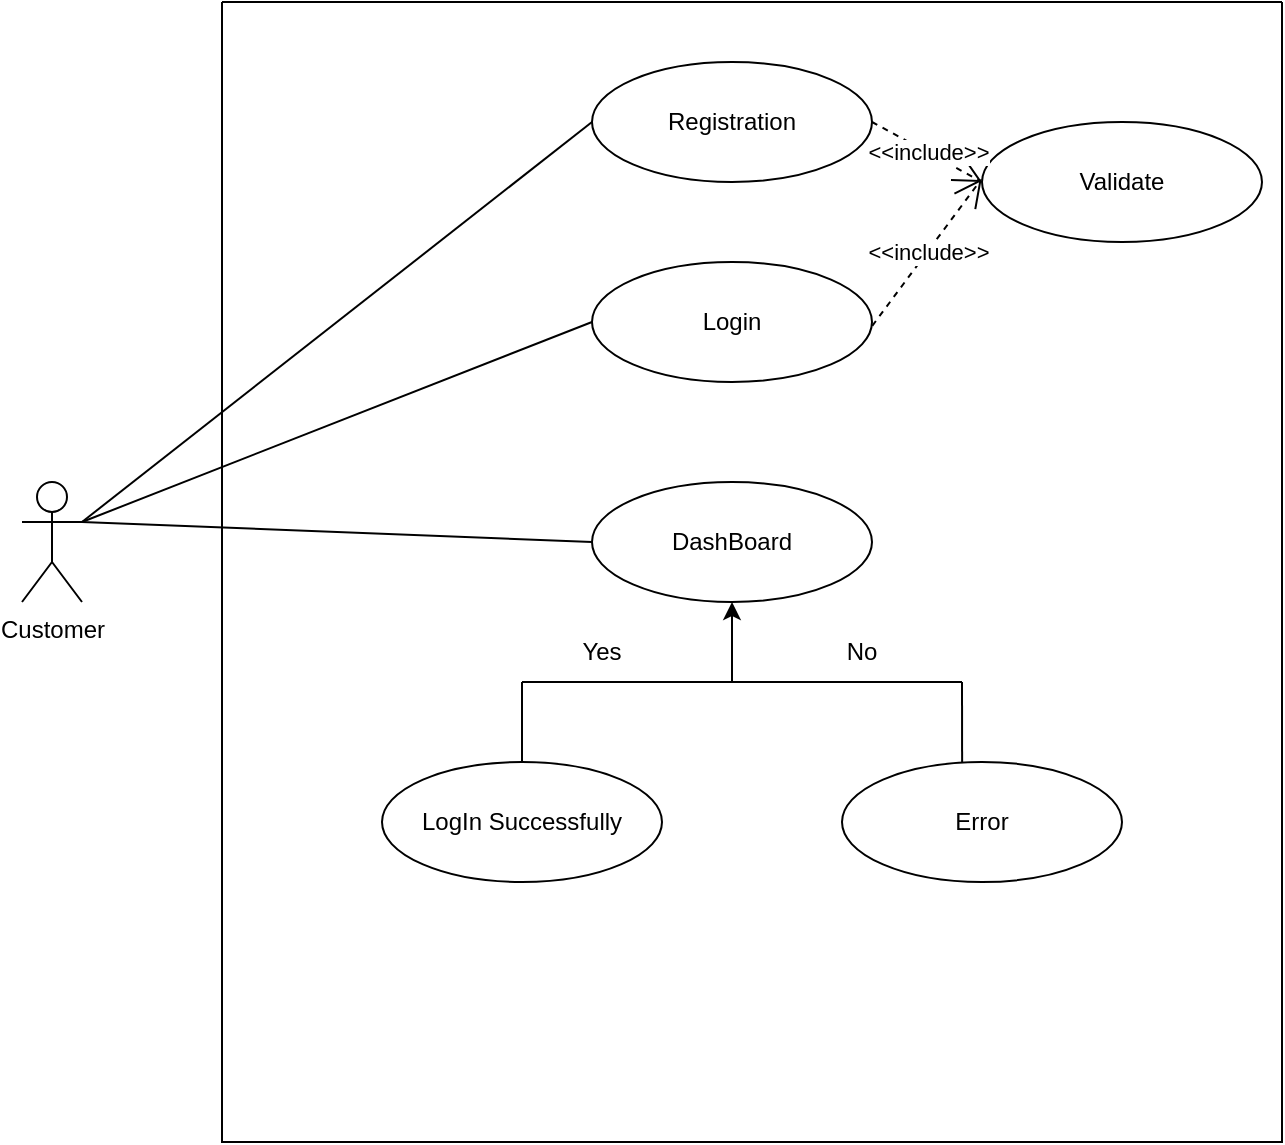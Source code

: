 <mxfile version="24.7.8">
  <diagram name="Page-1" id="BzFaBZ48Q60J35nGKCap">
    <mxGraphModel dx="1594" dy="2032" grid="1" gridSize="10" guides="1" tooltips="1" connect="1" arrows="1" fold="1" page="1" pageScale="1" pageWidth="850" pageHeight="1100" math="0" shadow="0">
      <root>
        <mxCell id="0" />
        <mxCell id="1" parent="0" />
        <mxCell id="d1d7cLSGbMRrJKeK6gm--1" value="" style="swimlane;startSize=0;" vertex="1" parent="1">
          <mxGeometry x="170" y="-30" width="530" height="570" as="geometry" />
        </mxCell>
        <mxCell id="d1d7cLSGbMRrJKeK6gm--2" value="Login" style="ellipse;whiteSpace=wrap;html=1;" vertex="1" parent="d1d7cLSGbMRrJKeK6gm--1">
          <mxGeometry x="185" y="130" width="140" height="60" as="geometry" />
        </mxCell>
        <mxCell id="d1d7cLSGbMRrJKeK6gm--3" style="edgeStyle=orthogonalEdgeStyle;rounded=0;orthogonalLoop=1;jettySize=auto;html=1;exitX=0.5;exitY=1;exitDx=0;exitDy=0;" edge="1" parent="d1d7cLSGbMRrJKeK6gm--1" source="d1d7cLSGbMRrJKeK6gm--2" target="d1d7cLSGbMRrJKeK6gm--2">
          <mxGeometry relative="1" as="geometry" />
        </mxCell>
        <mxCell id="d1d7cLSGbMRrJKeK6gm--5" value="Validate" style="ellipse;whiteSpace=wrap;html=1;" vertex="1" parent="d1d7cLSGbMRrJKeK6gm--1">
          <mxGeometry x="380" y="60" width="140" height="60" as="geometry" />
        </mxCell>
        <mxCell id="d1d7cLSGbMRrJKeK6gm--6" value="LogIn Successfully" style="ellipse;whiteSpace=wrap;html=1;" vertex="1" parent="d1d7cLSGbMRrJKeK6gm--1">
          <mxGeometry x="80" y="380" width="140" height="60" as="geometry" />
        </mxCell>
        <mxCell id="d1d7cLSGbMRrJKeK6gm--7" value="DashBoard" style="ellipse;whiteSpace=wrap;html=1;" vertex="1" parent="d1d7cLSGbMRrJKeK6gm--1">
          <mxGeometry x="185" y="240" width="140" height="60" as="geometry" />
        </mxCell>
        <mxCell id="d1d7cLSGbMRrJKeK6gm--19" value="Error" style="ellipse;whiteSpace=wrap;html=1;" vertex="1" parent="d1d7cLSGbMRrJKeK6gm--1">
          <mxGeometry x="310" y="380" width="140" height="60" as="geometry" />
        </mxCell>
        <mxCell id="d1d7cLSGbMRrJKeK6gm--21" value="" style="endArrow=none;html=1;rounded=0;" edge="1" parent="d1d7cLSGbMRrJKeK6gm--1">
          <mxGeometry width="50" height="50" relative="1" as="geometry">
            <mxPoint x="150" y="340" as="sourcePoint" />
            <mxPoint x="370" y="340" as="targetPoint" />
          </mxGeometry>
        </mxCell>
        <mxCell id="d1d7cLSGbMRrJKeK6gm--20" value="" style="endArrow=classic;html=1;rounded=0;" edge="1" parent="d1d7cLSGbMRrJKeK6gm--1">
          <mxGeometry width="50" height="50" relative="1" as="geometry">
            <mxPoint x="255" y="340" as="sourcePoint" />
            <mxPoint x="255" y="300" as="targetPoint" />
          </mxGeometry>
        </mxCell>
        <mxCell id="d1d7cLSGbMRrJKeK6gm--23" value="" style="endArrow=none;html=1;rounded=0;exitX=0.429;exitY=0;exitDx=0;exitDy=0;exitPerimeter=0;" edge="1" parent="d1d7cLSGbMRrJKeK6gm--1" source="d1d7cLSGbMRrJKeK6gm--19">
          <mxGeometry width="50" height="50" relative="1" as="geometry">
            <mxPoint x="320" y="330" as="sourcePoint" />
            <mxPoint x="370" y="340" as="targetPoint" />
          </mxGeometry>
        </mxCell>
        <mxCell id="d1d7cLSGbMRrJKeK6gm--25" value="Yes" style="text;html=1;align=center;verticalAlign=middle;whiteSpace=wrap;rounded=0;" vertex="1" parent="d1d7cLSGbMRrJKeK6gm--1">
          <mxGeometry x="160" y="310" width="60" height="30" as="geometry" />
        </mxCell>
        <mxCell id="d1d7cLSGbMRrJKeK6gm--26" value="No" style="text;html=1;align=center;verticalAlign=middle;whiteSpace=wrap;rounded=0;" vertex="1" parent="d1d7cLSGbMRrJKeK6gm--1">
          <mxGeometry x="290" y="310" width="60" height="30" as="geometry" />
        </mxCell>
        <mxCell id="d1d7cLSGbMRrJKeK6gm--32" value="&amp;lt;&amp;lt;include&amp;gt;&amp;gt;" style="endArrow=open;endSize=12;dashed=1;html=1;rounded=0;exitX=1.001;exitY=0.532;exitDx=0;exitDy=0;exitPerimeter=0;entryX=-0.001;entryY=0.473;entryDx=0;entryDy=0;entryPerimeter=0;" edge="1" parent="d1d7cLSGbMRrJKeK6gm--1" source="d1d7cLSGbMRrJKeK6gm--2" target="d1d7cLSGbMRrJKeK6gm--5">
          <mxGeometry width="160" relative="1" as="geometry">
            <mxPoint x="360" y="100" as="sourcePoint" />
            <mxPoint x="520" y="100" as="targetPoint" />
          </mxGeometry>
        </mxCell>
        <mxCell id="d1d7cLSGbMRrJKeK6gm--33" value="&amp;lt;&amp;lt;include&amp;gt;&amp;gt;" style="endArrow=open;endSize=12;dashed=1;html=1;rounded=0;exitX=1;exitY=0.5;exitDx=0;exitDy=0;entryX=0;entryY=0.5;entryDx=0;entryDy=0;" edge="1" parent="d1d7cLSGbMRrJKeK6gm--1" source="d1d7cLSGbMRrJKeK6gm--38" target="d1d7cLSGbMRrJKeK6gm--5">
          <mxGeometry width="160" relative="1" as="geometry">
            <mxPoint x="335" y="102" as="sourcePoint" />
            <mxPoint x="390" y="138" as="targetPoint" />
          </mxGeometry>
        </mxCell>
        <mxCell id="d1d7cLSGbMRrJKeK6gm--38" value="Registration" style="ellipse;whiteSpace=wrap;html=1;" vertex="1" parent="d1d7cLSGbMRrJKeK6gm--1">
          <mxGeometry x="185" y="30" width="140" height="60" as="geometry" />
        </mxCell>
        <mxCell id="d1d7cLSGbMRrJKeK6gm--39" value="" style="endArrow=none;html=1;rounded=0;entryX=0;entryY=0.5;entryDx=0;entryDy=0;" edge="1" parent="d1d7cLSGbMRrJKeK6gm--1" target="d1d7cLSGbMRrJKeK6gm--38">
          <mxGeometry width="50" height="50" relative="1" as="geometry">
            <mxPoint x="-70" y="260" as="sourcePoint" />
            <mxPoint x="195" y="60" as="targetPoint" />
          </mxGeometry>
        </mxCell>
        <mxCell id="d1d7cLSGbMRrJKeK6gm--10" value="Customer" style="shape=umlActor;verticalLabelPosition=bottom;verticalAlign=top;html=1;outlineConnect=0;" vertex="1" parent="1">
          <mxGeometry x="70" y="210" width="30" height="60" as="geometry" />
        </mxCell>
        <mxCell id="d1d7cLSGbMRrJKeK6gm--11" value="" style="endArrow=none;html=1;rounded=0;entryX=0;entryY=0.5;entryDx=0;entryDy=0;" edge="1" parent="1" target="d1d7cLSGbMRrJKeK6gm--2">
          <mxGeometry width="50" height="50" relative="1" as="geometry">
            <mxPoint x="100" y="230" as="sourcePoint" />
            <mxPoint x="150" y="180" as="targetPoint" />
          </mxGeometry>
        </mxCell>
        <mxCell id="d1d7cLSGbMRrJKeK6gm--12" value="" style="endArrow=none;html=1;rounded=0;entryX=0;entryY=0.5;entryDx=0;entryDy=0;" edge="1" parent="1" target="d1d7cLSGbMRrJKeK6gm--7">
          <mxGeometry width="50" height="50" relative="1" as="geometry">
            <mxPoint x="100" y="230" as="sourcePoint" />
            <mxPoint x="365" y="120" as="targetPoint" />
          </mxGeometry>
        </mxCell>
        <mxCell id="d1d7cLSGbMRrJKeK6gm--24" value="" style="endArrow=none;html=1;rounded=0;exitX=0.5;exitY=0;exitDx=0;exitDy=0;" edge="1" parent="1" source="d1d7cLSGbMRrJKeK6gm--6">
          <mxGeometry width="50" height="50" relative="1" as="geometry">
            <mxPoint x="320" y="360" as="sourcePoint" />
            <mxPoint x="320" y="350" as="targetPoint" />
            <Array as="points">
              <mxPoint x="320" y="310" />
            </Array>
          </mxGeometry>
        </mxCell>
      </root>
    </mxGraphModel>
  </diagram>
</mxfile>
